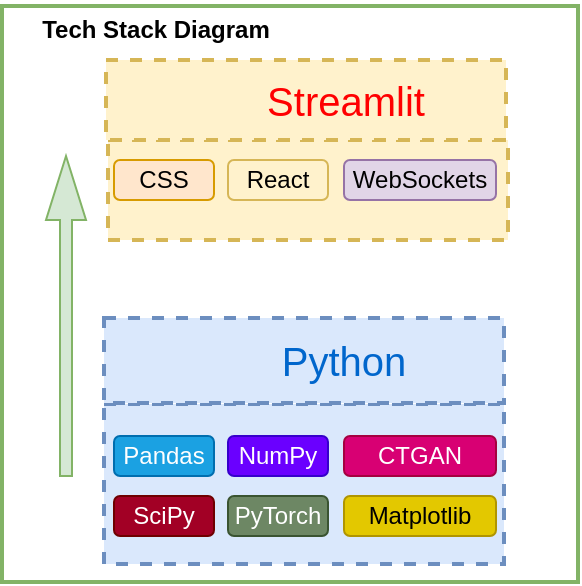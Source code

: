 <mxfile version="24.7.12">
  <diagram name="Page-1" id="4z3F6Q-ss0OT-oIal2xx">
    <mxGraphModel dx="1324" dy="744" grid="1" gridSize="10" guides="1" tooltips="1" connect="1" arrows="1" fold="1" page="1" pageScale="1" pageWidth="827" pageHeight="1169" math="0" shadow="0">
      <root>
        <mxCell id="0" />
        <mxCell id="1" parent="0" />
        <mxCell id="jRxL4LeSo2uy0s2lG1ds-28" value="&lt;blockquote style=&quot;margin: 0 0 0 40px; border: none; padding: 0px;&quot;&gt;&lt;br&gt;&lt;/blockquote&gt;" style="rounded=0;whiteSpace=wrap;html=1;fillColor=#fff2cc;strokeColor=#d6b656;dashed=1;strokeWidth=2;" vertex="1" parent="1">
          <mxGeometry x="321" y="262" width="200" height="50" as="geometry" />
        </mxCell>
        <mxCell id="jRxL4LeSo2uy0s2lG1ds-24" value="" style="rounded=0;whiteSpace=wrap;html=1;fillColor=#dae8fc;dashed=1;strokeColor=#6c8ebf;strokeWidth=2;" vertex="1" parent="1">
          <mxGeometry x="319" y="394" width="200" height="80" as="geometry" />
        </mxCell>
        <mxCell id="jRxL4LeSo2uy0s2lG1ds-23" value="&lt;blockquote style=&quot;margin: 0 0 0 40px; border: none; padding: 0px;&quot;&gt;&lt;span style=&quot;font-size: 20px;&quot;&gt;&lt;font color=&quot;#0066cc&quot;&gt;Python&lt;/font&gt;&lt;/span&gt;&lt;/blockquote&gt;" style="rounded=0;whiteSpace=wrap;html=1;fillColor=#dae8fc;dashed=1;strokeColor=#6c8ebf;strokeWidth=2;" vertex="1" parent="1">
          <mxGeometry x="319" y="351" width="200" height="42.5" as="geometry" />
        </mxCell>
        <mxCell id="jRxL4LeSo2uy0s2lG1ds-26" value="&lt;blockquote style=&quot;margin: 0 0 0 40px; border: none; padding: 0px;&quot;&gt;&lt;span style=&quot;font-size: 20px;&quot;&gt;&lt;font color=&quot;#ff0000&quot;&gt;Streamlit&lt;/font&gt;&lt;/span&gt;&lt;/blockquote&gt;" style="rounded=0;whiteSpace=wrap;html=1;fillColor=#fff2cc;strokeColor=#d6b656;dashed=1;strokeWidth=2;" vertex="1" parent="1">
          <mxGeometry x="320" y="222" width="200" height="40" as="geometry" />
        </mxCell>
        <mxCell id="jRxL4LeSo2uy0s2lG1ds-2" value="" style="whiteSpace=wrap;html=1;aspect=fixed;fillColor=none;strokeColor=#82b366;strokeWidth=2;" vertex="1" parent="1">
          <mxGeometry x="268" y="195" width="288" height="288" as="geometry" />
        </mxCell>
        <mxCell id="jRxL4LeSo2uy0s2lG1ds-4" value="" style="shape=singleArrow;direction=north;whiteSpace=wrap;html=1;fillColor=#d5e8d4;strokeColor=#82b366;" vertex="1" parent="1">
          <mxGeometry x="290" y="270" width="20" height="160" as="geometry" />
        </mxCell>
        <mxCell id="jRxL4LeSo2uy0s2lG1ds-6" value="" style="shape=image;verticalLabelPosition=bottom;labelBackgroundColor=default;verticalAlign=top;aspect=fixed;imageAspect=0;image=https://streamlit.io/images/brand/streamlit-mark-color.png;" vertex="1" parent="1">
          <mxGeometry x="321" y="223" width="72.85" height="40" as="geometry" />
        </mxCell>
        <mxCell id="jRxL4LeSo2uy0s2lG1ds-7" value="CSS" style="rounded=1;whiteSpace=wrap;html=1;fillColor=#ffe6cc;strokeColor=#d79b00;" vertex="1" parent="1">
          <mxGeometry x="324" y="272" width="50" height="20" as="geometry" />
        </mxCell>
        <mxCell id="jRxL4LeSo2uy0s2lG1ds-8" value="React" style="rounded=1;whiteSpace=wrap;html=1;fillColor=#fff2cc;strokeColor=#d6b656;" vertex="1" parent="1">
          <mxGeometry x="381" y="272" width="50" height="20" as="geometry" />
        </mxCell>
        <mxCell id="jRxL4LeSo2uy0s2lG1ds-9" value="WebSockets" style="rounded=1;whiteSpace=wrap;html=1;fillColor=#e1d5e7;strokeColor=#9673a6;" vertex="1" parent="1">
          <mxGeometry x="439" y="272" width="76" height="20" as="geometry" />
        </mxCell>
        <mxCell id="jRxL4LeSo2uy0s2lG1ds-15" value="" style="shape=image;verticalLabelPosition=bottom;labelBackgroundColor=default;verticalAlign=top;aspect=fixed;imageAspect=0;image=https://logolook.net/wp-content/uploads/2022/12/Python-Software-Foundation-Emblem.png;" vertex="1" parent="1">
          <mxGeometry x="312.65" y="347" width="88.69" height="50" as="geometry" />
        </mxCell>
        <mxCell id="jRxL4LeSo2uy0s2lG1ds-16" value="Pandas" style="rounded=1;whiteSpace=wrap;html=1;fillColor=#1ba1e2;fontColor=#ffffff;strokeColor=#006EAF;" vertex="1" parent="1">
          <mxGeometry x="324" y="410" width="50" height="20" as="geometry" />
        </mxCell>
        <mxCell id="jRxL4LeSo2uy0s2lG1ds-17" value="NumPy" style="rounded=1;whiteSpace=wrap;html=1;fillColor=#6a00ff;fontColor=#ffffff;strokeColor=#3700CC;" vertex="1" parent="1">
          <mxGeometry x="381" y="410" width="50" height="20" as="geometry" />
        </mxCell>
        <mxCell id="jRxL4LeSo2uy0s2lG1ds-18" value="CTGAN" style="rounded=1;whiteSpace=wrap;html=1;fillColor=#d80073;fontColor=#ffffff;strokeColor=#A50040;" vertex="1" parent="1">
          <mxGeometry x="439" y="410" width="76" height="20" as="geometry" />
        </mxCell>
        <mxCell id="jRxL4LeSo2uy0s2lG1ds-19" value="SciPy" style="rounded=1;whiteSpace=wrap;html=1;fillColor=#a20025;fontColor=#ffffff;strokeColor=#6F0000;" vertex="1" parent="1">
          <mxGeometry x="324" y="440" width="50" height="20" as="geometry" />
        </mxCell>
        <mxCell id="jRxL4LeSo2uy0s2lG1ds-20" value="PyTorch" style="rounded=1;whiteSpace=wrap;html=1;fillColor=#6d8764;fontColor=#ffffff;strokeColor=#3A5431;" vertex="1" parent="1">
          <mxGeometry x="381" y="440" width="50" height="20" as="geometry" />
        </mxCell>
        <mxCell id="jRxL4LeSo2uy0s2lG1ds-21" value="Matplotlib" style="rounded=1;whiteSpace=wrap;html=1;fillColor=#e3c800;fontColor=#000000;strokeColor=#B09500;" vertex="1" parent="1">
          <mxGeometry x="439" y="440" width="76" height="20" as="geometry" />
        </mxCell>
        <mxCell id="jRxL4LeSo2uy0s2lG1ds-29" value="&lt;b&gt;Tech Stack Diagram&lt;/b&gt;" style="text;html=1;align=center;verticalAlign=middle;whiteSpace=wrap;rounded=0;" vertex="1" parent="1">
          <mxGeometry x="270" y="192" width="150" height="30" as="geometry" />
        </mxCell>
      </root>
    </mxGraphModel>
  </diagram>
</mxfile>
